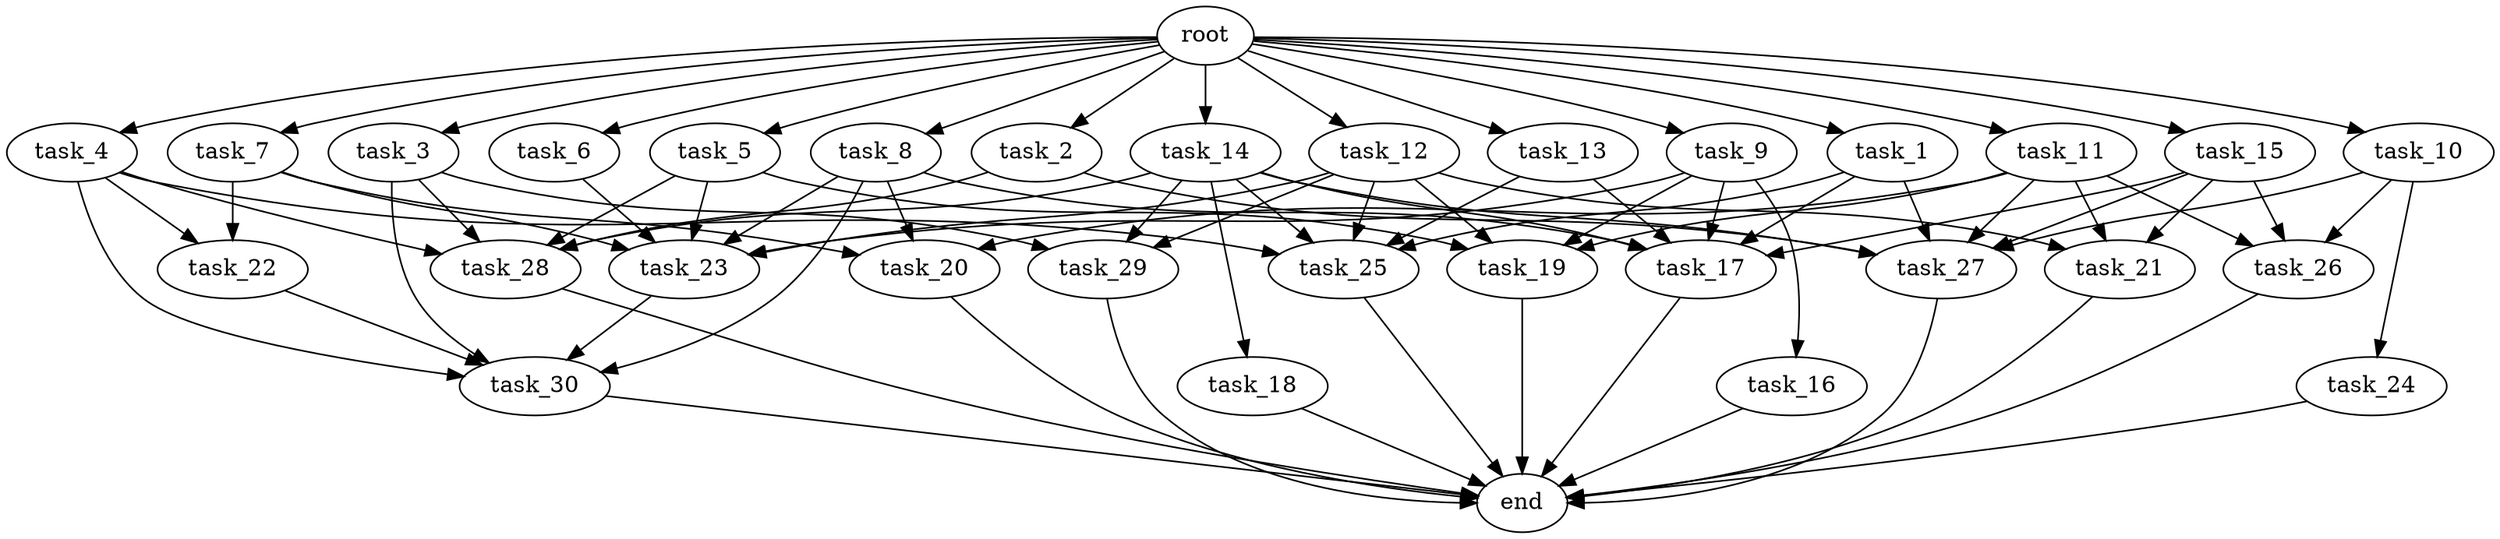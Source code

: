 digraph G {
  root [size="0.000000e+00"];
  task_1 [size="4.401359e+09"];
  task_2 [size="9.310425e+09"];
  task_3 [size="4.895921e+09"];
  task_4 [size="9.732752e+09"];
  task_5 [size="8.238294e+09"];
  task_6 [size="1.444317e+09"];
  task_7 [size="1.272113e+09"];
  task_8 [size="7.111795e+09"];
  task_9 [size="1.294722e+09"];
  task_10 [size="7.045542e+09"];
  task_11 [size="8.632853e+09"];
  task_12 [size="1.181464e+09"];
  task_13 [size="2.127213e+09"];
  task_14 [size="4.734082e+09"];
  task_15 [size="7.465217e+09"];
  task_16 [size="9.440752e+09"];
  task_17 [size="3.693951e+09"];
  task_18 [size="9.518266e+09"];
  task_19 [size="6.016401e+09"];
  task_20 [size="4.086790e+09"];
  task_21 [size="1.209543e+09"];
  task_22 [size="5.718076e+09"];
  task_23 [size="4.037811e+08"];
  task_24 [size="1.533892e+09"];
  task_25 [size="3.715302e+09"];
  task_26 [size="9.910210e+09"];
  task_27 [size="3.033298e+09"];
  task_28 [size="4.859769e+09"];
  task_29 [size="7.912246e+09"];
  task_30 [size="1.422256e+09"];
  end [size="0.000000e+00"];

  root -> task_1 [size="1.000000e-12"];
  root -> task_2 [size="1.000000e-12"];
  root -> task_3 [size="1.000000e-12"];
  root -> task_4 [size="1.000000e-12"];
  root -> task_5 [size="1.000000e-12"];
  root -> task_6 [size="1.000000e-12"];
  root -> task_7 [size="1.000000e-12"];
  root -> task_8 [size="1.000000e-12"];
  root -> task_9 [size="1.000000e-12"];
  root -> task_10 [size="1.000000e-12"];
  root -> task_11 [size="1.000000e-12"];
  root -> task_12 [size="1.000000e-12"];
  root -> task_13 [size="1.000000e-12"];
  root -> task_14 [size="1.000000e-12"];
  root -> task_15 [size="1.000000e-12"];
  task_1 -> task_17 [size="6.156585e+07"];
  task_1 -> task_25 [size="7.430604e+07"];
  task_1 -> task_27 [size="5.055496e+07"];
  task_2 -> task_27 [size="5.055496e+07"];
  task_2 -> task_28 [size="9.719539e+07"];
  task_3 -> task_28 [size="9.719539e+07"];
  task_3 -> task_29 [size="2.637415e+08"];
  task_3 -> task_30 [size="2.844512e+07"];
  task_4 -> task_22 [size="2.859038e+08"];
  task_4 -> task_25 [size="7.430604e+07"];
  task_4 -> task_28 [size="9.719539e+07"];
  task_4 -> task_30 [size="2.844512e+07"];
  task_5 -> task_19 [size="1.504100e+08"];
  task_5 -> task_23 [size="6.729686e+06"];
  task_5 -> task_28 [size="9.719539e+07"];
  task_6 -> task_23 [size="6.729686e+06"];
  task_7 -> task_20 [size="1.362263e+08"];
  task_7 -> task_22 [size="2.859038e+08"];
  task_7 -> task_23 [size="6.729686e+06"];
  task_8 -> task_17 [size="6.156585e+07"];
  task_8 -> task_20 [size="1.362263e+08"];
  task_8 -> task_23 [size="6.729686e+06"];
  task_8 -> task_30 [size="2.844512e+07"];
  task_9 -> task_16 [size="9.440752e+08"];
  task_9 -> task_17 [size="6.156585e+07"];
  task_9 -> task_19 [size="1.504100e+08"];
  task_9 -> task_23 [size="6.729686e+06"];
  task_10 -> task_24 [size="1.533892e+08"];
  task_10 -> task_26 [size="3.303403e+08"];
  task_10 -> task_27 [size="5.055496e+07"];
  task_11 -> task_19 [size="1.504100e+08"];
  task_11 -> task_20 [size="1.362263e+08"];
  task_11 -> task_21 [size="4.031811e+07"];
  task_11 -> task_26 [size="3.303403e+08"];
  task_11 -> task_27 [size="5.055496e+07"];
  task_12 -> task_19 [size="1.504100e+08"];
  task_12 -> task_21 [size="4.031811e+07"];
  task_12 -> task_23 [size="6.729686e+06"];
  task_12 -> task_25 [size="7.430604e+07"];
  task_12 -> task_29 [size="2.637415e+08"];
  task_13 -> task_17 [size="6.156585e+07"];
  task_13 -> task_25 [size="7.430604e+07"];
  task_14 -> task_17 [size="6.156585e+07"];
  task_14 -> task_18 [size="9.518266e+08"];
  task_14 -> task_25 [size="7.430604e+07"];
  task_14 -> task_27 [size="5.055496e+07"];
  task_14 -> task_28 [size="9.719539e+07"];
  task_14 -> task_29 [size="2.637415e+08"];
  task_15 -> task_17 [size="6.156585e+07"];
  task_15 -> task_21 [size="4.031811e+07"];
  task_15 -> task_26 [size="3.303403e+08"];
  task_15 -> task_27 [size="5.055496e+07"];
  task_16 -> end [size="1.000000e-12"];
  task_17 -> end [size="1.000000e-12"];
  task_18 -> end [size="1.000000e-12"];
  task_19 -> end [size="1.000000e-12"];
  task_20 -> end [size="1.000000e-12"];
  task_21 -> end [size="1.000000e-12"];
  task_22 -> task_30 [size="2.844512e+07"];
  task_23 -> task_30 [size="2.844512e+07"];
  task_24 -> end [size="1.000000e-12"];
  task_25 -> end [size="1.000000e-12"];
  task_26 -> end [size="1.000000e-12"];
  task_27 -> end [size="1.000000e-12"];
  task_28 -> end [size="1.000000e-12"];
  task_29 -> end [size="1.000000e-12"];
  task_30 -> end [size="1.000000e-12"];
}
